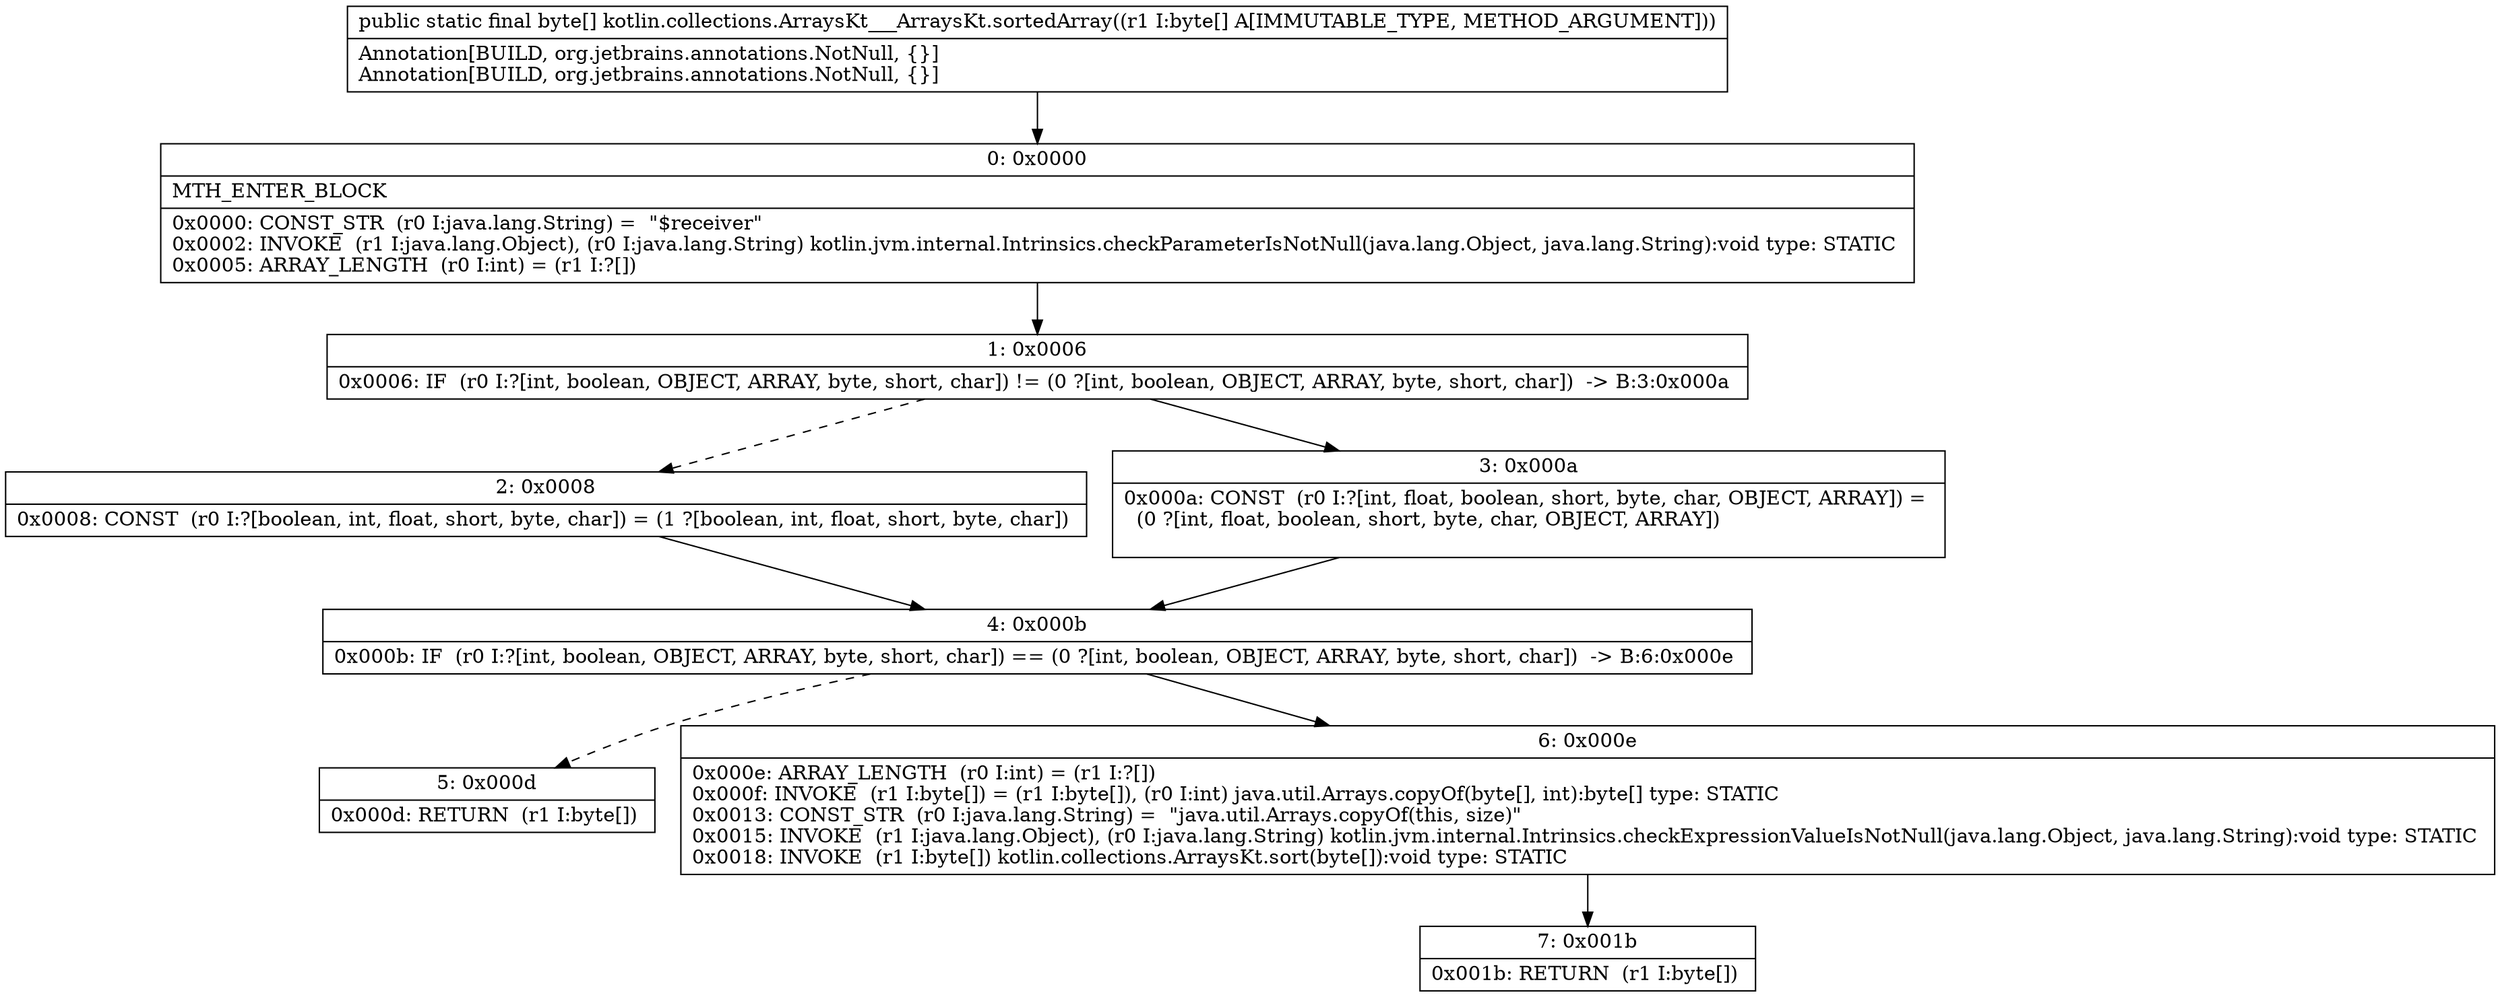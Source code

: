 digraph "CFG forkotlin.collections.ArraysKt___ArraysKt.sortedArray([B)[B" {
Node_0 [shape=record,label="{0\:\ 0x0000|MTH_ENTER_BLOCK\l|0x0000: CONST_STR  (r0 I:java.lang.String) =  \"$receiver\" \l0x0002: INVOKE  (r1 I:java.lang.Object), (r0 I:java.lang.String) kotlin.jvm.internal.Intrinsics.checkParameterIsNotNull(java.lang.Object, java.lang.String):void type: STATIC \l0x0005: ARRAY_LENGTH  (r0 I:int) = (r1 I:?[]) \l}"];
Node_1 [shape=record,label="{1\:\ 0x0006|0x0006: IF  (r0 I:?[int, boolean, OBJECT, ARRAY, byte, short, char]) != (0 ?[int, boolean, OBJECT, ARRAY, byte, short, char])  \-\> B:3:0x000a \l}"];
Node_2 [shape=record,label="{2\:\ 0x0008|0x0008: CONST  (r0 I:?[boolean, int, float, short, byte, char]) = (1 ?[boolean, int, float, short, byte, char]) \l}"];
Node_3 [shape=record,label="{3\:\ 0x000a|0x000a: CONST  (r0 I:?[int, float, boolean, short, byte, char, OBJECT, ARRAY]) = \l  (0 ?[int, float, boolean, short, byte, char, OBJECT, ARRAY])\l \l}"];
Node_4 [shape=record,label="{4\:\ 0x000b|0x000b: IF  (r0 I:?[int, boolean, OBJECT, ARRAY, byte, short, char]) == (0 ?[int, boolean, OBJECT, ARRAY, byte, short, char])  \-\> B:6:0x000e \l}"];
Node_5 [shape=record,label="{5\:\ 0x000d|0x000d: RETURN  (r1 I:byte[]) \l}"];
Node_6 [shape=record,label="{6\:\ 0x000e|0x000e: ARRAY_LENGTH  (r0 I:int) = (r1 I:?[]) \l0x000f: INVOKE  (r1 I:byte[]) = (r1 I:byte[]), (r0 I:int) java.util.Arrays.copyOf(byte[], int):byte[] type: STATIC \l0x0013: CONST_STR  (r0 I:java.lang.String) =  \"java.util.Arrays.copyOf(this, size)\" \l0x0015: INVOKE  (r1 I:java.lang.Object), (r0 I:java.lang.String) kotlin.jvm.internal.Intrinsics.checkExpressionValueIsNotNull(java.lang.Object, java.lang.String):void type: STATIC \l0x0018: INVOKE  (r1 I:byte[]) kotlin.collections.ArraysKt.sort(byte[]):void type: STATIC \l}"];
Node_7 [shape=record,label="{7\:\ 0x001b|0x001b: RETURN  (r1 I:byte[]) \l}"];
MethodNode[shape=record,label="{public static final byte[] kotlin.collections.ArraysKt___ArraysKt.sortedArray((r1 I:byte[] A[IMMUTABLE_TYPE, METHOD_ARGUMENT]))  | Annotation[BUILD, org.jetbrains.annotations.NotNull, \{\}]\lAnnotation[BUILD, org.jetbrains.annotations.NotNull, \{\}]\l}"];
MethodNode -> Node_0;
Node_0 -> Node_1;
Node_1 -> Node_2[style=dashed];
Node_1 -> Node_3;
Node_2 -> Node_4;
Node_3 -> Node_4;
Node_4 -> Node_5[style=dashed];
Node_4 -> Node_6;
Node_6 -> Node_7;
}

